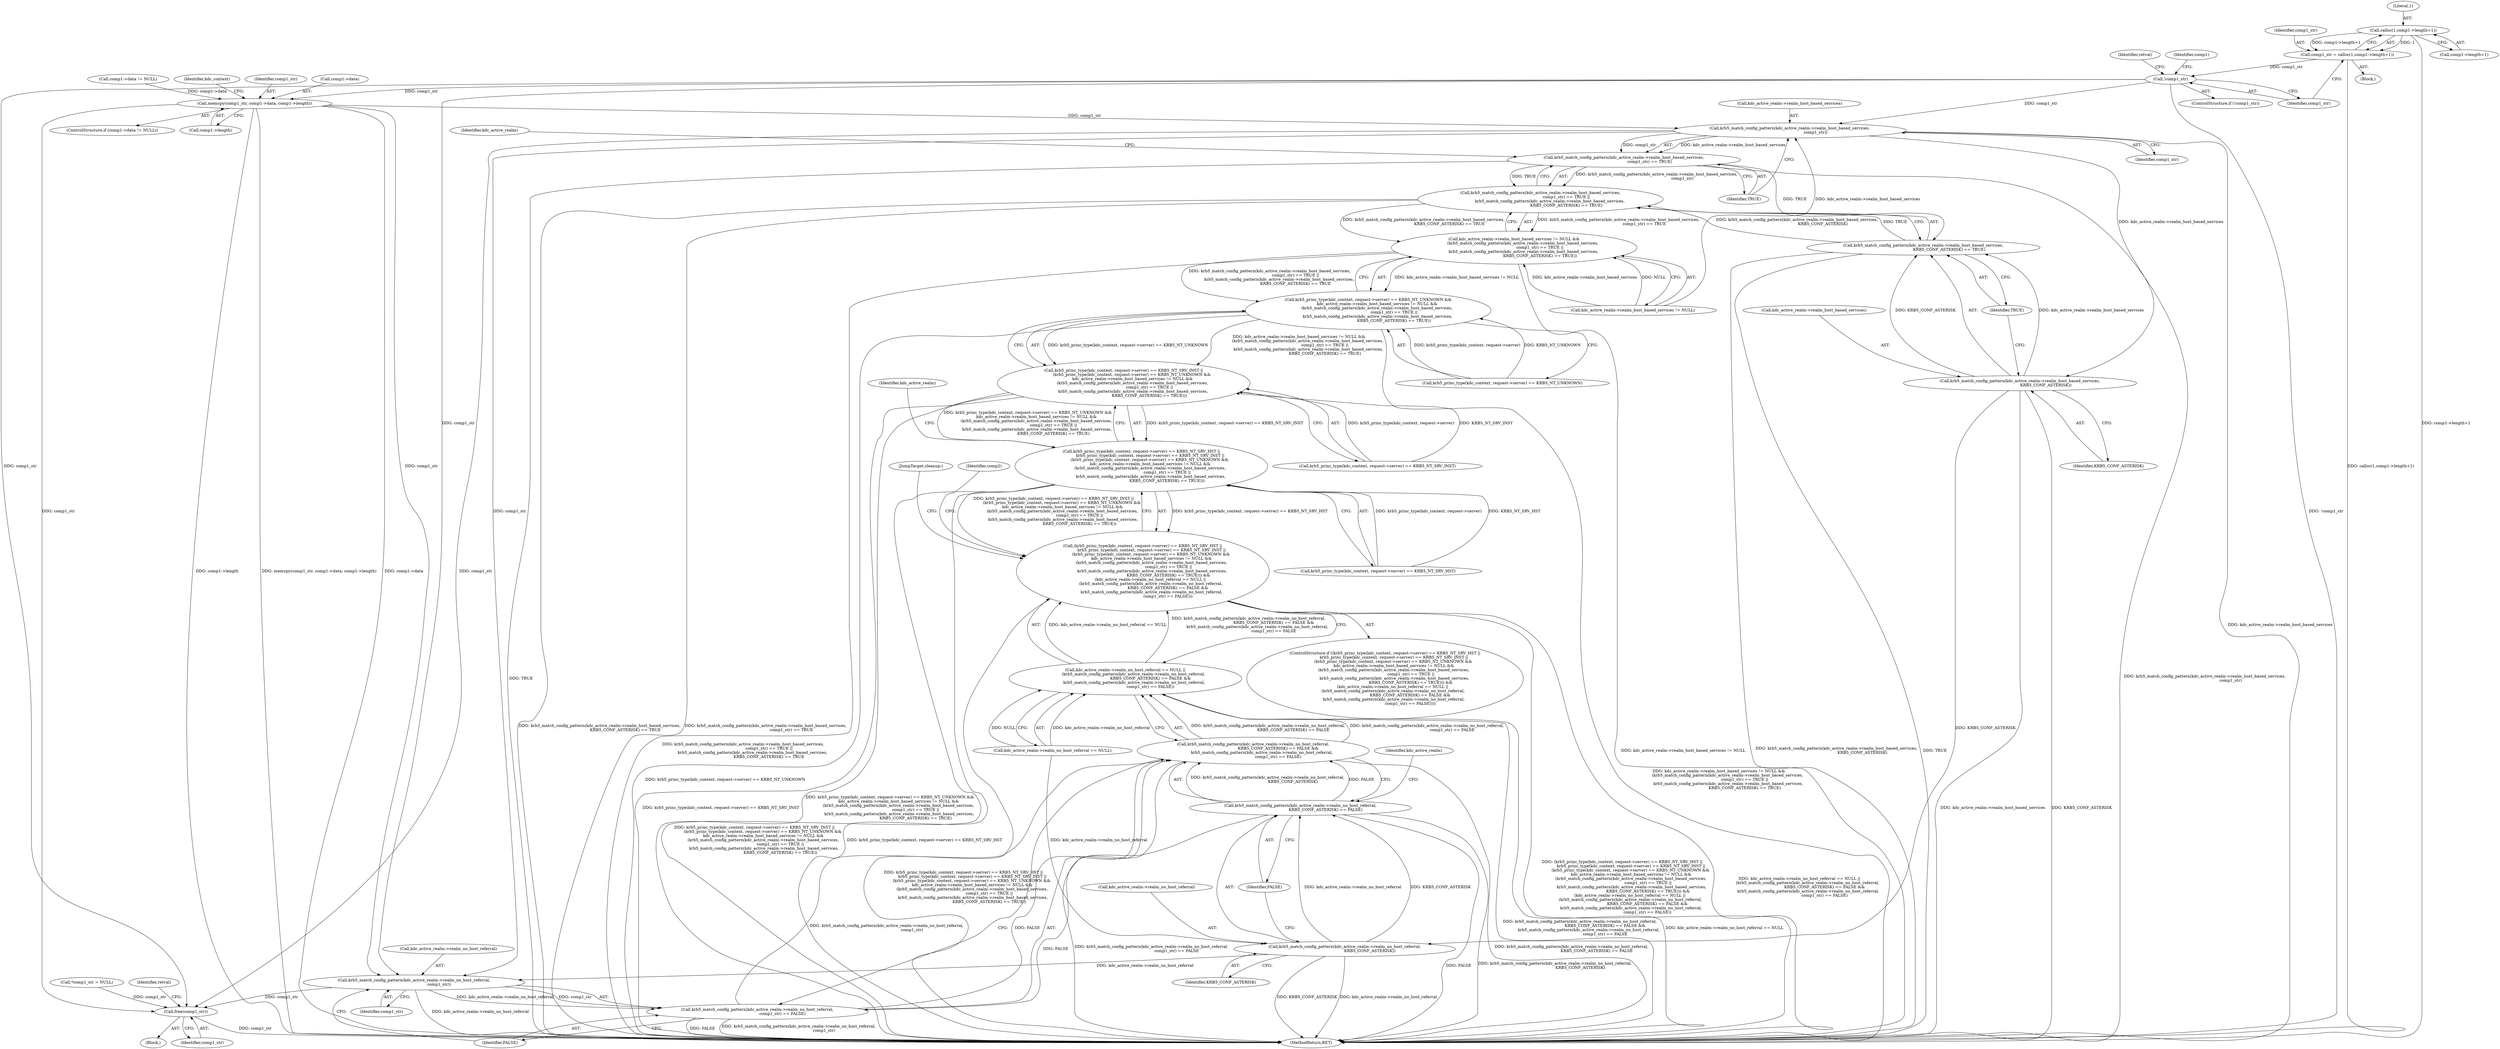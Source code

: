 digraph "0_krb5_8ee70ec63931d1e38567905387ab9b1d45734d81@API" {
"1000170" [label="(Call,calloc(1,comp1->length+1))"];
"1000168" [label="(Call,comp1_str = calloc(1,comp1->length+1))"];
"1000178" [label="(Call,!comp1_str)"];
"1000191" [label="(Call,memcpy(comp1_str, comp1->data, comp1->length))"];
"1000233" [label="(Call,krb5_match_config_pattern(kdc_active_realm->realm_host_based_services,\n                                         comp1_str))"];
"1000232" [label="(Call,krb5_match_config_pattern(kdc_active_realm->realm_host_based_services,\n                                         comp1_str) == TRUE)"];
"1000231" [label="(Call,krb5_match_config_pattern(kdc_active_realm->realm_host_based_services,\n                                         comp1_str) == TRUE ||\n               krb5_match_config_pattern(kdc_active_realm->realm_host_based_services,\n                                         KRB5_CONF_ASTERISK) == TRUE)"];
"1000225" [label="(Call,kdc_active_realm->realm_host_based_services != NULL &&\n              (krb5_match_config_pattern(kdc_active_realm->realm_host_based_services,\n                                         comp1_str) == TRUE ||\n               krb5_match_config_pattern(kdc_active_realm->realm_host_based_services,\n                                         KRB5_CONF_ASTERISK) == TRUE))"];
"1000217" [label="(Call,krb5_princ_type(kdc_context, request->server) == KRB5_NT_UNKNOWN &&\n              kdc_active_realm->realm_host_based_services != NULL &&\n              (krb5_match_config_pattern(kdc_active_realm->realm_host_based_services,\n                                         comp1_str) == TRUE ||\n               krb5_match_config_pattern(kdc_active_realm->realm_host_based_services,\n                                         KRB5_CONF_ASTERISK) == TRUE))"];
"1000209" [label="(Call,krb5_princ_type(kdc_context, request->server) == KRB5_NT_SRV_INST ||\n             (krb5_princ_type(kdc_context, request->server) == KRB5_NT_UNKNOWN &&\n              kdc_active_realm->realm_host_based_services != NULL &&\n              (krb5_match_config_pattern(kdc_active_realm->realm_host_based_services,\n                                         comp1_str) == TRUE ||\n               krb5_match_config_pattern(kdc_active_realm->realm_host_based_services,\n                                         KRB5_CONF_ASTERISK) == TRUE)))"];
"1000201" [label="(Call,krb5_princ_type(kdc_context, request->server) == KRB5_NT_SRV_HST ||\n              krb5_princ_type(kdc_context, request->server) == KRB5_NT_SRV_INST ||\n             (krb5_princ_type(kdc_context, request->server) == KRB5_NT_UNKNOWN &&\n              kdc_active_realm->realm_host_based_services != NULL &&\n              (krb5_match_config_pattern(kdc_active_realm->realm_host_based_services,\n                                         comp1_str) == TRUE ||\n               krb5_match_config_pattern(kdc_active_realm->realm_host_based_services,\n                                         KRB5_CONF_ASTERISK) == TRUE)))"];
"1000200" [label="(Call,(krb5_princ_type(kdc_context, request->server) == KRB5_NT_SRV_HST ||\n              krb5_princ_type(kdc_context, request->server) == KRB5_NT_SRV_INST ||\n             (krb5_princ_type(kdc_context, request->server) == KRB5_NT_UNKNOWN &&\n              kdc_active_realm->realm_host_based_services != NULL &&\n              (krb5_match_config_pattern(kdc_active_realm->realm_host_based_services,\n                                         comp1_str) == TRUE ||\n               krb5_match_config_pattern(kdc_active_realm->realm_host_based_services,\n                                         KRB5_CONF_ASTERISK) == TRUE))) &&\n            (kdc_active_realm->realm_no_host_referral == NULL ||\n             (krb5_match_config_pattern(kdc_active_realm->realm_no_host_referral,\n                                        KRB5_CONF_ASTERISK) == FALSE &&\n              krb5_match_config_pattern(kdc_active_realm->realm_no_host_referral,\n                                        comp1_str) == FALSE)))"];
"1000239" [label="(Call,krb5_match_config_pattern(kdc_active_realm->realm_host_based_services,\n                                         KRB5_CONF_ASTERISK) == TRUE)"];
"1000240" [label="(Call,krb5_match_config_pattern(kdc_active_realm->realm_host_based_services,\n                                         KRB5_CONF_ASTERISK))"];
"1000254" [label="(Call,krb5_match_config_pattern(kdc_active_realm->realm_no_host_referral,\n                                        KRB5_CONF_ASTERISK))"];
"1000253" [label="(Call,krb5_match_config_pattern(kdc_active_realm->realm_no_host_referral,\n                                        KRB5_CONF_ASTERISK) == FALSE)"];
"1000252" [label="(Call,krb5_match_config_pattern(kdc_active_realm->realm_no_host_referral,\n                                        KRB5_CONF_ASTERISK) == FALSE &&\n              krb5_match_config_pattern(kdc_active_realm->realm_no_host_referral,\n                                        comp1_str) == FALSE)"];
"1000246" [label="(Call,kdc_active_realm->realm_no_host_referral == NULL ||\n             (krb5_match_config_pattern(kdc_active_realm->realm_no_host_referral,\n                                        KRB5_CONF_ASTERISK) == FALSE &&\n              krb5_match_config_pattern(kdc_active_realm->realm_no_host_referral,\n                                        comp1_str) == FALSE))"];
"1000260" [label="(Call,krb5_match_config_pattern(kdc_active_realm->realm_no_host_referral,\n                                        comp1_str) == FALSE)"];
"1000261" [label="(Call,krb5_match_config_pattern(kdc_active_realm->realm_no_host_referral,\n                                        comp1_str))"];
"1000404" [label="(Call,free(comp1_str))"];
"1000182" [label="(Identifier,retval)"];
"1000242" [label="(Identifier,kdc_active_realm)"];
"1000188" [label="(Identifier,comp1)"];
"1000196" [label="(Call,comp1->length)"];
"1000247" [label="(Call,kdc_active_realm->realm_no_host_referral == NULL)"];
"1000258" [label="(Identifier,KRB5_CONF_ASTERISK)"];
"1000246" [label="(Call,kdc_active_realm->realm_no_host_referral == NULL ||\n             (krb5_match_config_pattern(kdc_active_realm->realm_no_host_referral,\n                                        KRB5_CONF_ASTERISK) == FALSE &&\n              krb5_match_config_pattern(kdc_active_realm->realm_no_host_referral,\n                                        comp1_str) == FALSE))"];
"1000151" [label="(Block,)"];
"1000191" [label="(Call,memcpy(comp1_str, comp1->data, comp1->length))"];
"1000186" [label="(Call,comp1->data != NULL)"];
"1000232" [label="(Call,krb5_match_config_pattern(kdc_active_realm->realm_host_based_services,\n                                         comp1_str) == TRUE)"];
"1000177" [label="(ControlStructure,if (!comp1_str))"];
"1000252" [label="(Call,krb5_match_config_pattern(kdc_active_realm->realm_no_host_referral,\n                                        KRB5_CONF_ASTERISK) == FALSE &&\n              krb5_match_config_pattern(kdc_active_realm->realm_no_host_referral,\n                                        comp1_str) == FALSE)"];
"1000249" [label="(Identifier,kdc_active_realm)"];
"1000225" [label="(Call,kdc_active_realm->realm_host_based_services != NULL &&\n              (krb5_match_config_pattern(kdc_active_realm->realm_host_based_services,\n                                         comp1_str) == TRUE ||\n               krb5_match_config_pattern(kdc_active_realm->realm_host_based_services,\n                                         KRB5_CONF_ASTERISK) == TRUE))"];
"1000204" [label="(Identifier,kdc_context)"];
"1000171" [label="(Literal,1)"];
"1000210" [label="(Call,krb5_princ_type(kdc_context, request->server) == KRB5_NT_SRV_INST)"];
"1000169" [label="(Identifier,comp1_str)"];
"1000200" [label="(Call,(krb5_princ_type(kdc_context, request->server) == KRB5_NT_SRV_HST ||\n              krb5_princ_type(kdc_context, request->server) == KRB5_NT_SRV_INST ||\n             (krb5_princ_type(kdc_context, request->server) == KRB5_NT_UNKNOWN &&\n              kdc_active_realm->realm_host_based_services != NULL &&\n              (krb5_match_config_pattern(kdc_active_realm->realm_host_based_services,\n                                         comp1_str) == TRUE ||\n               krb5_match_config_pattern(kdc_active_realm->realm_host_based_services,\n                                         KRB5_CONF_ASTERISK) == TRUE))) &&\n            (kdc_active_realm->realm_no_host_referral == NULL ||\n             (krb5_match_config_pattern(kdc_active_realm->realm_no_host_referral,\n                                        KRB5_CONF_ASTERISK) == FALSE &&\n              krb5_match_config_pattern(kdc_active_realm->realm_no_host_referral,\n                                        comp1_str) == FALSE)))"];
"1000404" [label="(Call,free(comp1_str))"];
"1000245" [label="(Identifier,TRUE)"];
"1000237" [label="(Identifier,comp1_str)"];
"1000178" [label="(Call,!comp1_str)"];
"1000217" [label="(Call,krb5_princ_type(kdc_context, request->server) == KRB5_NT_UNKNOWN &&\n              kdc_active_realm->realm_host_based_services != NULL &&\n              (krb5_match_config_pattern(kdc_active_realm->realm_host_based_services,\n                                         comp1_str) == TRUE ||\n               krb5_match_config_pattern(kdc_active_realm->realm_host_based_services,\n                                         KRB5_CONF_ASTERISK) == TRUE))"];
"1000240" [label="(Call,krb5_match_config_pattern(kdc_active_realm->realm_host_based_services,\n                                         KRB5_CONF_ASTERISK))"];
"1000266" [label="(Identifier,FALSE)"];
"1000107" [label="(Block,)"];
"1000127" [label="(Call,*comp1_str = NULL)"];
"1000265" [label="(Identifier,comp1_str)"];
"1000168" [label="(Call,comp1_str = calloc(1,comp1->length+1))"];
"1000255" [label="(Call,kdc_active_realm->realm_no_host_referral)"];
"1000407" [label="(Identifier,retval)"];
"1000202" [label="(Call,krb5_princ_type(kdc_context, request->server) == KRB5_NT_SRV_HST)"];
"1000233" [label="(Call,krb5_match_config_pattern(kdc_active_realm->realm_host_based_services,\n                                         comp1_str))"];
"1000244" [label="(Identifier,KRB5_CONF_ASTERISK)"];
"1000241" [label="(Call,kdc_active_realm->realm_host_based_services)"];
"1000253" [label="(Call,krb5_match_config_pattern(kdc_active_realm->realm_no_host_referral,\n                                        KRB5_CONF_ASTERISK) == FALSE)"];
"1000238" [label="(Identifier,TRUE)"];
"1000201" [label="(Call,krb5_princ_type(kdc_context, request->server) == KRB5_NT_SRV_HST ||\n              krb5_princ_type(kdc_context, request->server) == KRB5_NT_SRV_INST ||\n             (krb5_princ_type(kdc_context, request->server) == KRB5_NT_UNKNOWN &&\n              kdc_active_realm->realm_host_based_services != NULL &&\n              (krb5_match_config_pattern(kdc_active_realm->realm_host_based_services,\n                                         comp1_str) == TRUE ||\n               krb5_match_config_pattern(kdc_active_realm->realm_host_based_services,\n                                         KRB5_CONF_ASTERISK) == TRUE)))"];
"1000272" [label="(Identifier,comp2)"];
"1000179" [label="(Identifier,comp1_str)"];
"1000226" [label="(Call,kdc_active_realm->realm_host_based_services != NULL)"];
"1000263" [label="(Identifier,kdc_active_realm)"];
"1000408" [label="(MethodReturn,RET)"];
"1000192" [label="(Identifier,comp1_str)"];
"1000170" [label="(Call,calloc(1,comp1->length+1))"];
"1000261" [label="(Call,krb5_match_config_pattern(kdc_active_realm->realm_no_host_referral,\n                                        comp1_str))"];
"1000231" [label="(Call,krb5_match_config_pattern(kdc_active_realm->realm_host_based_services,\n                                         comp1_str) == TRUE ||\n               krb5_match_config_pattern(kdc_active_realm->realm_host_based_services,\n                                         KRB5_CONF_ASTERISK) == TRUE)"];
"1000260" [label="(Call,krb5_match_config_pattern(kdc_active_realm->realm_no_host_referral,\n                                        comp1_str) == FALSE)"];
"1000218" [label="(Call,krb5_princ_type(kdc_context, request->server) == KRB5_NT_UNKNOWN)"];
"1000234" [label="(Call,kdc_active_realm->realm_host_based_services)"];
"1000209" [label="(Call,krb5_princ_type(kdc_context, request->server) == KRB5_NT_SRV_INST ||\n             (krb5_princ_type(kdc_context, request->server) == KRB5_NT_UNKNOWN &&\n              kdc_active_realm->realm_host_based_services != NULL &&\n              (krb5_match_config_pattern(kdc_active_realm->realm_host_based_services,\n                                         comp1_str) == TRUE ||\n               krb5_match_config_pattern(kdc_active_realm->realm_host_based_services,\n                                         KRB5_CONF_ASTERISK) == TRUE)))"];
"1000259" [label="(Identifier,FALSE)"];
"1000172" [label="(Call,comp1->length+1)"];
"1000185" [label="(ControlStructure,if (comp1->data != NULL))"];
"1000199" [label="(ControlStructure,if ((krb5_princ_type(kdc_context, request->server) == KRB5_NT_SRV_HST ||\n              krb5_princ_type(kdc_context, request->server) == KRB5_NT_SRV_INST ||\n             (krb5_princ_type(kdc_context, request->server) == KRB5_NT_UNKNOWN &&\n              kdc_active_realm->realm_host_based_services != NULL &&\n              (krb5_match_config_pattern(kdc_active_realm->realm_host_based_services,\n                                         comp1_str) == TRUE ||\n               krb5_match_config_pattern(kdc_active_realm->realm_host_based_services,\n                                         KRB5_CONF_ASTERISK) == TRUE))) &&\n            (kdc_active_realm->realm_no_host_referral == NULL ||\n             (krb5_match_config_pattern(kdc_active_realm->realm_no_host_referral,\n                                        KRB5_CONF_ASTERISK) == FALSE &&\n              krb5_match_config_pattern(kdc_active_realm->realm_no_host_referral,\n                                        comp1_str) == FALSE))))"];
"1000193" [label="(Call,comp1->data)"];
"1000403" [label="(JumpTarget,cleanup:)"];
"1000262" [label="(Call,kdc_active_realm->realm_no_host_referral)"];
"1000405" [label="(Identifier,comp1_str)"];
"1000239" [label="(Call,krb5_match_config_pattern(kdc_active_realm->realm_host_based_services,\n                                         KRB5_CONF_ASTERISK) == TRUE)"];
"1000254" [label="(Call,krb5_match_config_pattern(kdc_active_realm->realm_no_host_referral,\n                                        KRB5_CONF_ASTERISK))"];
"1000170" -> "1000168"  [label="AST: "];
"1000170" -> "1000172"  [label="CFG: "];
"1000171" -> "1000170"  [label="AST: "];
"1000172" -> "1000170"  [label="AST: "];
"1000168" -> "1000170"  [label="CFG: "];
"1000170" -> "1000408"  [label="DDG: comp1->length+1"];
"1000170" -> "1000168"  [label="DDG: 1"];
"1000170" -> "1000168"  [label="DDG: comp1->length+1"];
"1000168" -> "1000151"  [label="AST: "];
"1000169" -> "1000168"  [label="AST: "];
"1000179" -> "1000168"  [label="CFG: "];
"1000168" -> "1000408"  [label="DDG: calloc(1,comp1->length+1)"];
"1000168" -> "1000178"  [label="DDG: comp1_str"];
"1000178" -> "1000177"  [label="AST: "];
"1000178" -> "1000179"  [label="CFG: "];
"1000179" -> "1000178"  [label="AST: "];
"1000182" -> "1000178"  [label="CFG: "];
"1000188" -> "1000178"  [label="CFG: "];
"1000178" -> "1000408"  [label="DDG: !comp1_str"];
"1000178" -> "1000191"  [label="DDG: comp1_str"];
"1000178" -> "1000233"  [label="DDG: comp1_str"];
"1000178" -> "1000261"  [label="DDG: comp1_str"];
"1000178" -> "1000404"  [label="DDG: comp1_str"];
"1000191" -> "1000185"  [label="AST: "];
"1000191" -> "1000196"  [label="CFG: "];
"1000192" -> "1000191"  [label="AST: "];
"1000193" -> "1000191"  [label="AST: "];
"1000196" -> "1000191"  [label="AST: "];
"1000204" -> "1000191"  [label="CFG: "];
"1000191" -> "1000408"  [label="DDG: memcpy(comp1_str, comp1->data, comp1->length)"];
"1000191" -> "1000408"  [label="DDG: comp1->data"];
"1000191" -> "1000408"  [label="DDG: comp1->length"];
"1000186" -> "1000191"  [label="DDG: comp1->data"];
"1000191" -> "1000233"  [label="DDG: comp1_str"];
"1000191" -> "1000261"  [label="DDG: comp1_str"];
"1000191" -> "1000404"  [label="DDG: comp1_str"];
"1000233" -> "1000232"  [label="AST: "];
"1000233" -> "1000237"  [label="CFG: "];
"1000234" -> "1000233"  [label="AST: "];
"1000237" -> "1000233"  [label="AST: "];
"1000238" -> "1000233"  [label="CFG: "];
"1000233" -> "1000408"  [label="DDG: kdc_active_realm->realm_host_based_services"];
"1000233" -> "1000232"  [label="DDG: kdc_active_realm->realm_host_based_services"];
"1000233" -> "1000232"  [label="DDG: comp1_str"];
"1000226" -> "1000233"  [label="DDG: kdc_active_realm->realm_host_based_services"];
"1000233" -> "1000240"  [label="DDG: kdc_active_realm->realm_host_based_services"];
"1000233" -> "1000261"  [label="DDG: comp1_str"];
"1000233" -> "1000404"  [label="DDG: comp1_str"];
"1000232" -> "1000231"  [label="AST: "];
"1000232" -> "1000238"  [label="CFG: "];
"1000238" -> "1000232"  [label="AST: "];
"1000242" -> "1000232"  [label="CFG: "];
"1000231" -> "1000232"  [label="CFG: "];
"1000232" -> "1000408"  [label="DDG: krb5_match_config_pattern(kdc_active_realm->realm_host_based_services,\n                                         comp1_str)"];
"1000232" -> "1000408"  [label="DDG: TRUE"];
"1000232" -> "1000231"  [label="DDG: krb5_match_config_pattern(kdc_active_realm->realm_host_based_services,\n                                         comp1_str)"];
"1000232" -> "1000231"  [label="DDG: TRUE"];
"1000232" -> "1000239"  [label="DDG: TRUE"];
"1000231" -> "1000225"  [label="AST: "];
"1000231" -> "1000239"  [label="CFG: "];
"1000239" -> "1000231"  [label="AST: "];
"1000225" -> "1000231"  [label="CFG: "];
"1000231" -> "1000408"  [label="DDG: krb5_match_config_pattern(kdc_active_realm->realm_host_based_services,\n                                         KRB5_CONF_ASTERISK) == TRUE"];
"1000231" -> "1000408"  [label="DDG: krb5_match_config_pattern(kdc_active_realm->realm_host_based_services,\n                                         comp1_str) == TRUE"];
"1000231" -> "1000225"  [label="DDG: krb5_match_config_pattern(kdc_active_realm->realm_host_based_services,\n                                         comp1_str) == TRUE"];
"1000231" -> "1000225"  [label="DDG: krb5_match_config_pattern(kdc_active_realm->realm_host_based_services,\n                                         KRB5_CONF_ASTERISK) == TRUE"];
"1000239" -> "1000231"  [label="DDG: krb5_match_config_pattern(kdc_active_realm->realm_host_based_services,\n                                         KRB5_CONF_ASTERISK)"];
"1000239" -> "1000231"  [label="DDG: TRUE"];
"1000225" -> "1000217"  [label="AST: "];
"1000225" -> "1000226"  [label="CFG: "];
"1000226" -> "1000225"  [label="AST: "];
"1000217" -> "1000225"  [label="CFG: "];
"1000225" -> "1000408"  [label="DDG: kdc_active_realm->realm_host_based_services != NULL"];
"1000225" -> "1000408"  [label="DDG: krb5_match_config_pattern(kdc_active_realm->realm_host_based_services,\n                                         comp1_str) == TRUE ||\n               krb5_match_config_pattern(kdc_active_realm->realm_host_based_services,\n                                         KRB5_CONF_ASTERISK) == TRUE"];
"1000225" -> "1000217"  [label="DDG: kdc_active_realm->realm_host_based_services != NULL"];
"1000225" -> "1000217"  [label="DDG: krb5_match_config_pattern(kdc_active_realm->realm_host_based_services,\n                                         comp1_str) == TRUE ||\n               krb5_match_config_pattern(kdc_active_realm->realm_host_based_services,\n                                         KRB5_CONF_ASTERISK) == TRUE"];
"1000226" -> "1000225"  [label="DDG: kdc_active_realm->realm_host_based_services"];
"1000226" -> "1000225"  [label="DDG: NULL"];
"1000217" -> "1000209"  [label="AST: "];
"1000217" -> "1000218"  [label="CFG: "];
"1000218" -> "1000217"  [label="AST: "];
"1000209" -> "1000217"  [label="CFG: "];
"1000217" -> "1000408"  [label="DDG: kdc_active_realm->realm_host_based_services != NULL &&\n              (krb5_match_config_pattern(kdc_active_realm->realm_host_based_services,\n                                         comp1_str) == TRUE ||\n               krb5_match_config_pattern(kdc_active_realm->realm_host_based_services,\n                                         KRB5_CONF_ASTERISK) == TRUE)"];
"1000217" -> "1000408"  [label="DDG: krb5_princ_type(kdc_context, request->server) == KRB5_NT_UNKNOWN"];
"1000217" -> "1000209"  [label="DDG: krb5_princ_type(kdc_context, request->server) == KRB5_NT_UNKNOWN"];
"1000217" -> "1000209"  [label="DDG: kdc_active_realm->realm_host_based_services != NULL &&\n              (krb5_match_config_pattern(kdc_active_realm->realm_host_based_services,\n                                         comp1_str) == TRUE ||\n               krb5_match_config_pattern(kdc_active_realm->realm_host_based_services,\n                                         KRB5_CONF_ASTERISK) == TRUE)"];
"1000218" -> "1000217"  [label="DDG: krb5_princ_type(kdc_context, request->server)"];
"1000218" -> "1000217"  [label="DDG: KRB5_NT_UNKNOWN"];
"1000209" -> "1000201"  [label="AST: "];
"1000209" -> "1000210"  [label="CFG: "];
"1000210" -> "1000209"  [label="AST: "];
"1000201" -> "1000209"  [label="CFG: "];
"1000209" -> "1000408"  [label="DDG: krb5_princ_type(kdc_context, request->server) == KRB5_NT_SRV_INST"];
"1000209" -> "1000408"  [label="DDG: krb5_princ_type(kdc_context, request->server) == KRB5_NT_UNKNOWN &&\n              kdc_active_realm->realm_host_based_services != NULL &&\n              (krb5_match_config_pattern(kdc_active_realm->realm_host_based_services,\n                                         comp1_str) == TRUE ||\n               krb5_match_config_pattern(kdc_active_realm->realm_host_based_services,\n                                         KRB5_CONF_ASTERISK) == TRUE)"];
"1000209" -> "1000201"  [label="DDG: krb5_princ_type(kdc_context, request->server) == KRB5_NT_SRV_INST"];
"1000209" -> "1000201"  [label="DDG: krb5_princ_type(kdc_context, request->server) == KRB5_NT_UNKNOWN &&\n              kdc_active_realm->realm_host_based_services != NULL &&\n              (krb5_match_config_pattern(kdc_active_realm->realm_host_based_services,\n                                         comp1_str) == TRUE ||\n               krb5_match_config_pattern(kdc_active_realm->realm_host_based_services,\n                                         KRB5_CONF_ASTERISK) == TRUE)"];
"1000210" -> "1000209"  [label="DDG: krb5_princ_type(kdc_context, request->server)"];
"1000210" -> "1000209"  [label="DDG: KRB5_NT_SRV_INST"];
"1000201" -> "1000200"  [label="AST: "];
"1000201" -> "1000202"  [label="CFG: "];
"1000202" -> "1000201"  [label="AST: "];
"1000249" -> "1000201"  [label="CFG: "];
"1000200" -> "1000201"  [label="CFG: "];
"1000201" -> "1000408"  [label="DDG: krb5_princ_type(kdc_context, request->server) == KRB5_NT_SRV_INST ||\n             (krb5_princ_type(kdc_context, request->server) == KRB5_NT_UNKNOWN &&\n              kdc_active_realm->realm_host_based_services != NULL &&\n              (krb5_match_config_pattern(kdc_active_realm->realm_host_based_services,\n                                         comp1_str) == TRUE ||\n               krb5_match_config_pattern(kdc_active_realm->realm_host_based_services,\n                                         KRB5_CONF_ASTERISK) == TRUE))"];
"1000201" -> "1000408"  [label="DDG: krb5_princ_type(kdc_context, request->server) == KRB5_NT_SRV_HST"];
"1000201" -> "1000200"  [label="DDG: krb5_princ_type(kdc_context, request->server) == KRB5_NT_SRV_HST"];
"1000201" -> "1000200"  [label="DDG: krb5_princ_type(kdc_context, request->server) == KRB5_NT_SRV_INST ||\n             (krb5_princ_type(kdc_context, request->server) == KRB5_NT_UNKNOWN &&\n              kdc_active_realm->realm_host_based_services != NULL &&\n              (krb5_match_config_pattern(kdc_active_realm->realm_host_based_services,\n                                         comp1_str) == TRUE ||\n               krb5_match_config_pattern(kdc_active_realm->realm_host_based_services,\n                                         KRB5_CONF_ASTERISK) == TRUE))"];
"1000202" -> "1000201"  [label="DDG: krb5_princ_type(kdc_context, request->server)"];
"1000202" -> "1000201"  [label="DDG: KRB5_NT_SRV_HST"];
"1000200" -> "1000199"  [label="AST: "];
"1000200" -> "1000246"  [label="CFG: "];
"1000246" -> "1000200"  [label="AST: "];
"1000272" -> "1000200"  [label="CFG: "];
"1000403" -> "1000200"  [label="CFG: "];
"1000200" -> "1000408"  [label="DDG: krb5_princ_type(kdc_context, request->server) == KRB5_NT_SRV_HST ||\n              krb5_princ_type(kdc_context, request->server) == KRB5_NT_SRV_INST ||\n             (krb5_princ_type(kdc_context, request->server) == KRB5_NT_UNKNOWN &&\n              kdc_active_realm->realm_host_based_services != NULL &&\n              (krb5_match_config_pattern(kdc_active_realm->realm_host_based_services,\n                                         comp1_str) == TRUE ||\n               krb5_match_config_pattern(kdc_active_realm->realm_host_based_services,\n                                         KRB5_CONF_ASTERISK) == TRUE))"];
"1000200" -> "1000408"  [label="DDG: (krb5_princ_type(kdc_context, request->server) == KRB5_NT_SRV_HST ||\n              krb5_princ_type(kdc_context, request->server) == KRB5_NT_SRV_INST ||\n             (krb5_princ_type(kdc_context, request->server) == KRB5_NT_UNKNOWN &&\n              kdc_active_realm->realm_host_based_services != NULL &&\n              (krb5_match_config_pattern(kdc_active_realm->realm_host_based_services,\n                                         comp1_str) == TRUE ||\n               krb5_match_config_pattern(kdc_active_realm->realm_host_based_services,\n                                         KRB5_CONF_ASTERISK) == TRUE))) &&\n            (kdc_active_realm->realm_no_host_referral == NULL ||\n             (krb5_match_config_pattern(kdc_active_realm->realm_no_host_referral,\n                                        KRB5_CONF_ASTERISK) == FALSE &&\n              krb5_match_config_pattern(kdc_active_realm->realm_no_host_referral,\n                                        comp1_str) == FALSE))"];
"1000200" -> "1000408"  [label="DDG: kdc_active_realm->realm_no_host_referral == NULL ||\n             (krb5_match_config_pattern(kdc_active_realm->realm_no_host_referral,\n                                        KRB5_CONF_ASTERISK) == FALSE &&\n              krb5_match_config_pattern(kdc_active_realm->realm_no_host_referral,\n                                        comp1_str) == FALSE)"];
"1000246" -> "1000200"  [label="DDG: kdc_active_realm->realm_no_host_referral == NULL"];
"1000246" -> "1000200"  [label="DDG: krb5_match_config_pattern(kdc_active_realm->realm_no_host_referral,\n                                        KRB5_CONF_ASTERISK) == FALSE &&\n              krb5_match_config_pattern(kdc_active_realm->realm_no_host_referral,\n                                        comp1_str) == FALSE"];
"1000239" -> "1000245"  [label="CFG: "];
"1000240" -> "1000239"  [label="AST: "];
"1000245" -> "1000239"  [label="AST: "];
"1000239" -> "1000408"  [label="DDG: krb5_match_config_pattern(kdc_active_realm->realm_host_based_services,\n                                         KRB5_CONF_ASTERISK)"];
"1000239" -> "1000408"  [label="DDG: TRUE"];
"1000240" -> "1000239"  [label="DDG: kdc_active_realm->realm_host_based_services"];
"1000240" -> "1000239"  [label="DDG: KRB5_CONF_ASTERISK"];
"1000240" -> "1000244"  [label="CFG: "];
"1000241" -> "1000240"  [label="AST: "];
"1000244" -> "1000240"  [label="AST: "];
"1000245" -> "1000240"  [label="CFG: "];
"1000240" -> "1000408"  [label="DDG: KRB5_CONF_ASTERISK"];
"1000240" -> "1000408"  [label="DDG: kdc_active_realm->realm_host_based_services"];
"1000240" -> "1000254"  [label="DDG: KRB5_CONF_ASTERISK"];
"1000254" -> "1000253"  [label="AST: "];
"1000254" -> "1000258"  [label="CFG: "];
"1000255" -> "1000254"  [label="AST: "];
"1000258" -> "1000254"  [label="AST: "];
"1000259" -> "1000254"  [label="CFG: "];
"1000254" -> "1000408"  [label="DDG: kdc_active_realm->realm_no_host_referral"];
"1000254" -> "1000408"  [label="DDG: KRB5_CONF_ASTERISK"];
"1000254" -> "1000253"  [label="DDG: kdc_active_realm->realm_no_host_referral"];
"1000254" -> "1000253"  [label="DDG: KRB5_CONF_ASTERISK"];
"1000247" -> "1000254"  [label="DDG: kdc_active_realm->realm_no_host_referral"];
"1000254" -> "1000261"  [label="DDG: kdc_active_realm->realm_no_host_referral"];
"1000253" -> "1000252"  [label="AST: "];
"1000253" -> "1000259"  [label="CFG: "];
"1000259" -> "1000253"  [label="AST: "];
"1000263" -> "1000253"  [label="CFG: "];
"1000252" -> "1000253"  [label="CFG: "];
"1000253" -> "1000408"  [label="DDG: FALSE"];
"1000253" -> "1000408"  [label="DDG: krb5_match_config_pattern(kdc_active_realm->realm_no_host_referral,\n                                        KRB5_CONF_ASTERISK)"];
"1000253" -> "1000252"  [label="DDG: krb5_match_config_pattern(kdc_active_realm->realm_no_host_referral,\n                                        KRB5_CONF_ASTERISK)"];
"1000253" -> "1000252"  [label="DDG: FALSE"];
"1000253" -> "1000260"  [label="DDG: FALSE"];
"1000252" -> "1000246"  [label="AST: "];
"1000252" -> "1000260"  [label="CFG: "];
"1000260" -> "1000252"  [label="AST: "];
"1000246" -> "1000252"  [label="CFG: "];
"1000252" -> "1000408"  [label="DDG: krb5_match_config_pattern(kdc_active_realm->realm_no_host_referral,\n                                        comp1_str) == FALSE"];
"1000252" -> "1000408"  [label="DDG: krb5_match_config_pattern(kdc_active_realm->realm_no_host_referral,\n                                        KRB5_CONF_ASTERISK) == FALSE"];
"1000252" -> "1000246"  [label="DDG: krb5_match_config_pattern(kdc_active_realm->realm_no_host_referral,\n                                        KRB5_CONF_ASTERISK) == FALSE"];
"1000252" -> "1000246"  [label="DDG: krb5_match_config_pattern(kdc_active_realm->realm_no_host_referral,\n                                        comp1_str) == FALSE"];
"1000260" -> "1000252"  [label="DDG: krb5_match_config_pattern(kdc_active_realm->realm_no_host_referral,\n                                        comp1_str)"];
"1000260" -> "1000252"  [label="DDG: FALSE"];
"1000246" -> "1000247"  [label="CFG: "];
"1000247" -> "1000246"  [label="AST: "];
"1000246" -> "1000408"  [label="DDG: krb5_match_config_pattern(kdc_active_realm->realm_no_host_referral,\n                                        KRB5_CONF_ASTERISK) == FALSE &&\n              krb5_match_config_pattern(kdc_active_realm->realm_no_host_referral,\n                                        comp1_str) == FALSE"];
"1000246" -> "1000408"  [label="DDG: kdc_active_realm->realm_no_host_referral == NULL"];
"1000247" -> "1000246"  [label="DDG: kdc_active_realm->realm_no_host_referral"];
"1000247" -> "1000246"  [label="DDG: NULL"];
"1000260" -> "1000266"  [label="CFG: "];
"1000261" -> "1000260"  [label="AST: "];
"1000266" -> "1000260"  [label="AST: "];
"1000260" -> "1000408"  [label="DDG: FALSE"];
"1000260" -> "1000408"  [label="DDG: krb5_match_config_pattern(kdc_active_realm->realm_no_host_referral,\n                                        comp1_str)"];
"1000261" -> "1000260"  [label="DDG: kdc_active_realm->realm_no_host_referral"];
"1000261" -> "1000260"  [label="DDG: comp1_str"];
"1000261" -> "1000265"  [label="CFG: "];
"1000262" -> "1000261"  [label="AST: "];
"1000265" -> "1000261"  [label="AST: "];
"1000266" -> "1000261"  [label="CFG: "];
"1000261" -> "1000408"  [label="DDG: kdc_active_realm->realm_no_host_referral"];
"1000261" -> "1000404"  [label="DDG: comp1_str"];
"1000404" -> "1000107"  [label="AST: "];
"1000404" -> "1000405"  [label="CFG: "];
"1000405" -> "1000404"  [label="AST: "];
"1000407" -> "1000404"  [label="CFG: "];
"1000404" -> "1000408"  [label="DDG: comp1_str"];
"1000127" -> "1000404"  [label="DDG: comp1_str"];
}
